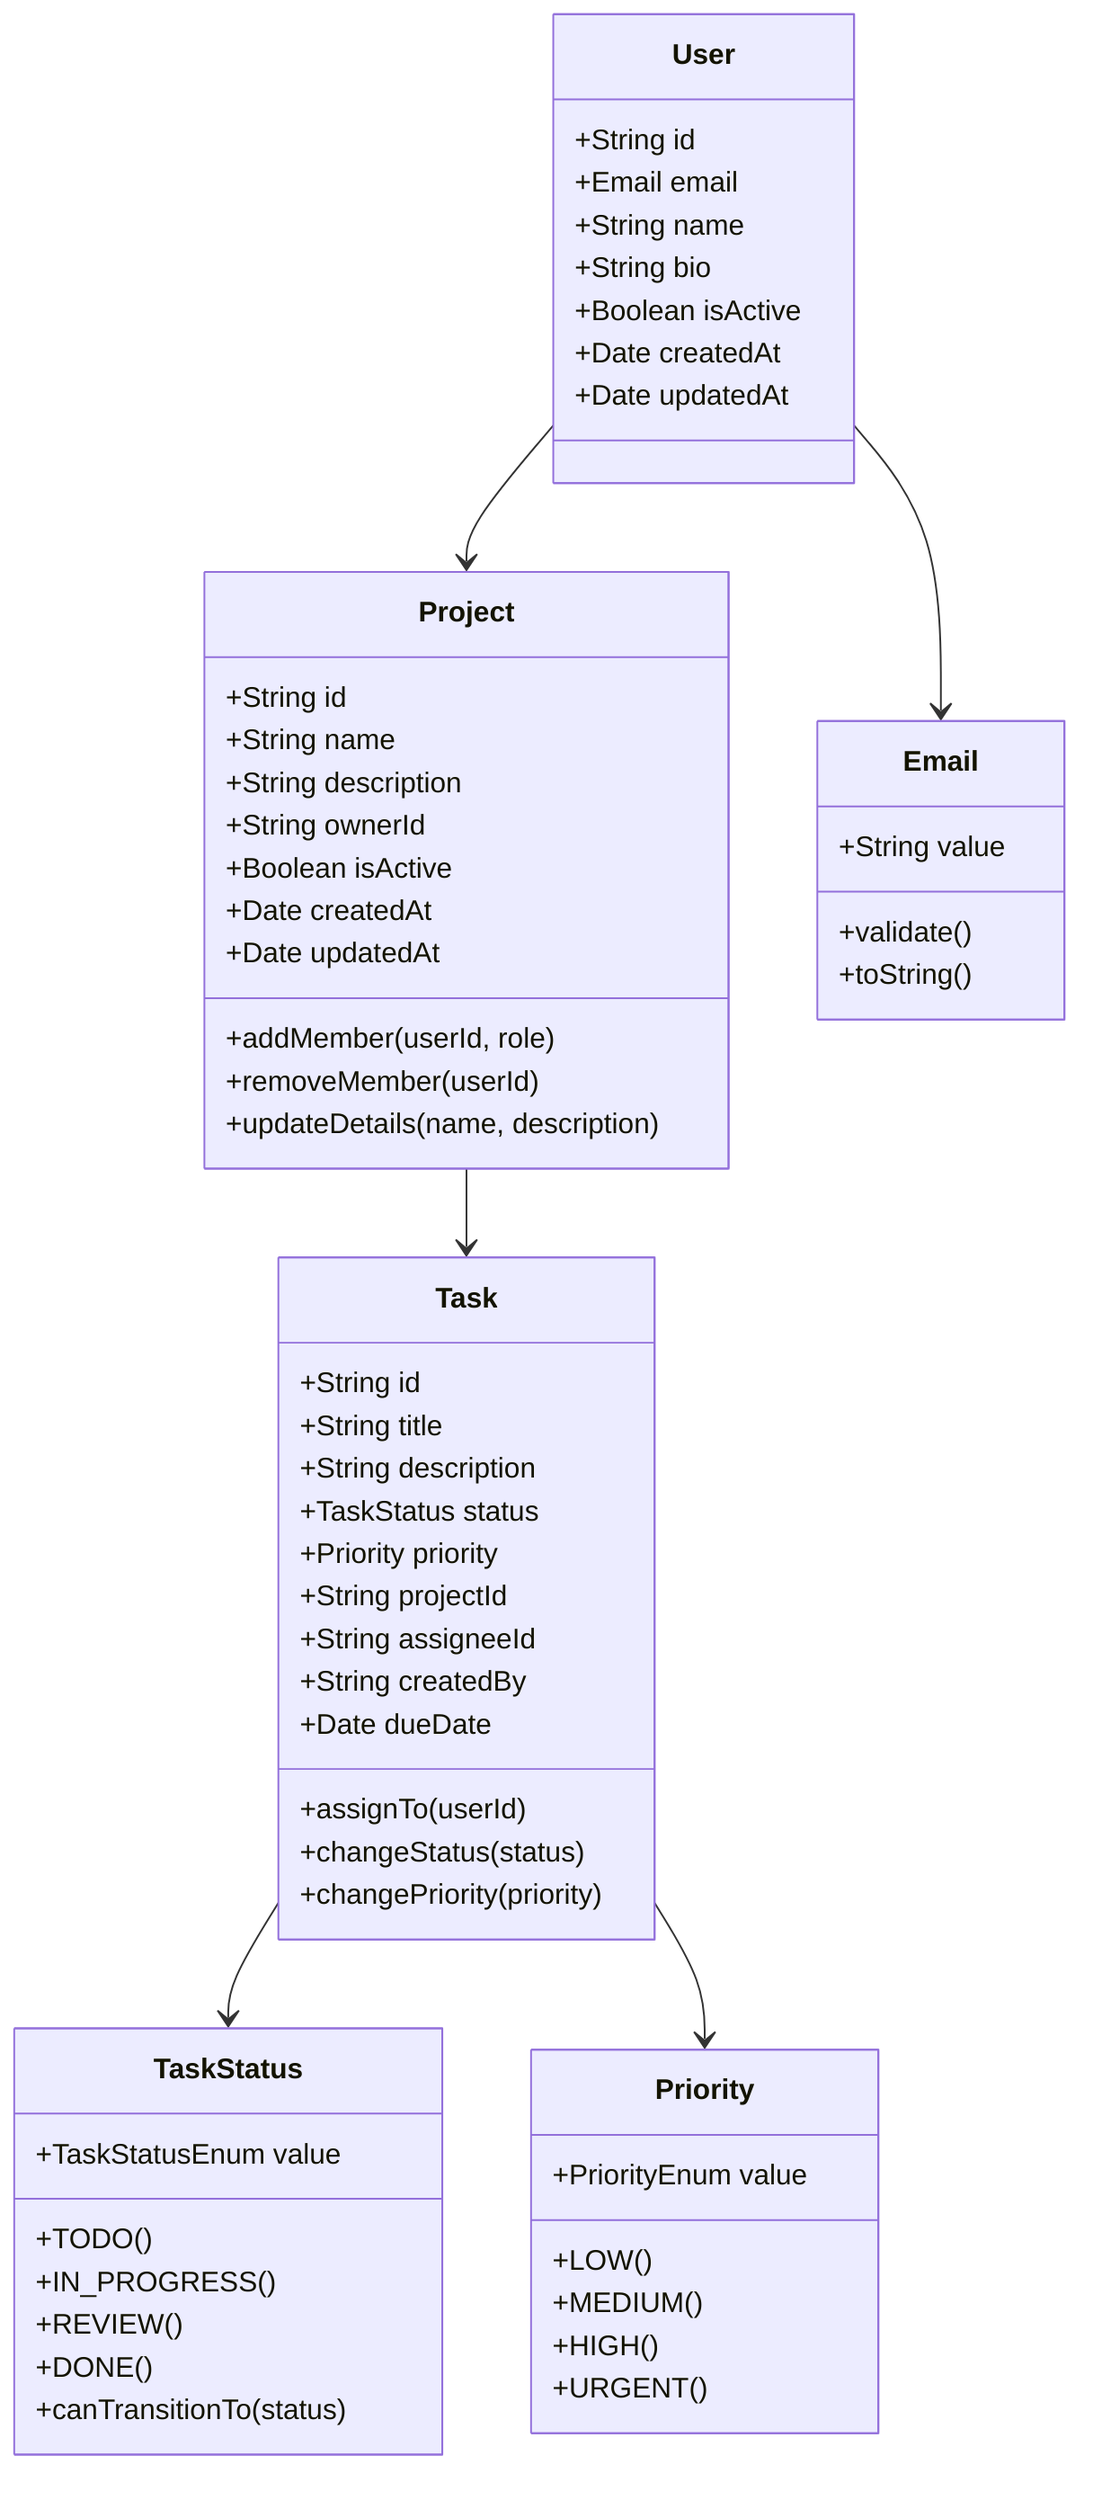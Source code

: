 classDiagram
    class User {
        +String id
        +Email email
        +String name
        +String bio
        +Boolean isActive
        +Date createdAt
        +Date updatedAt
    }
    
    class Project {
        +String id
        +String name
        +String description
        +String ownerId
        +Boolean isActive
        +Date createdAt
        +Date updatedAt
        +addMember(userId, role)
        +removeMember(userId)
        +updateDetails(name, description)
    }
    
    class Task {
        +String id
        +String title
        +String description
        +TaskStatus status
        +Priority priority
        +String projectId
        +String assigneeId
        +String createdBy
        +Date dueDate
        +assignTo(userId)
        +changeStatus(status)
        +changePriority(priority)
    }
    
    class Email {
        +String value
        +validate()
        +toString()
    }
    
    class TaskStatus {
        +TaskStatusEnum value
        +TODO()
        +IN_PROGRESS()
        +REVIEW()
        +DONE()
        +canTransitionTo(status)
    }
    
    class Priority {
        +PriorityEnum value
        +LOW()
        +MEDIUM()
        +HIGH()
        +URGENT()
    }
    
    User --> Email
    User --> Project
    Project --> Task
    Task --> TaskStatus
    Task --> Priority